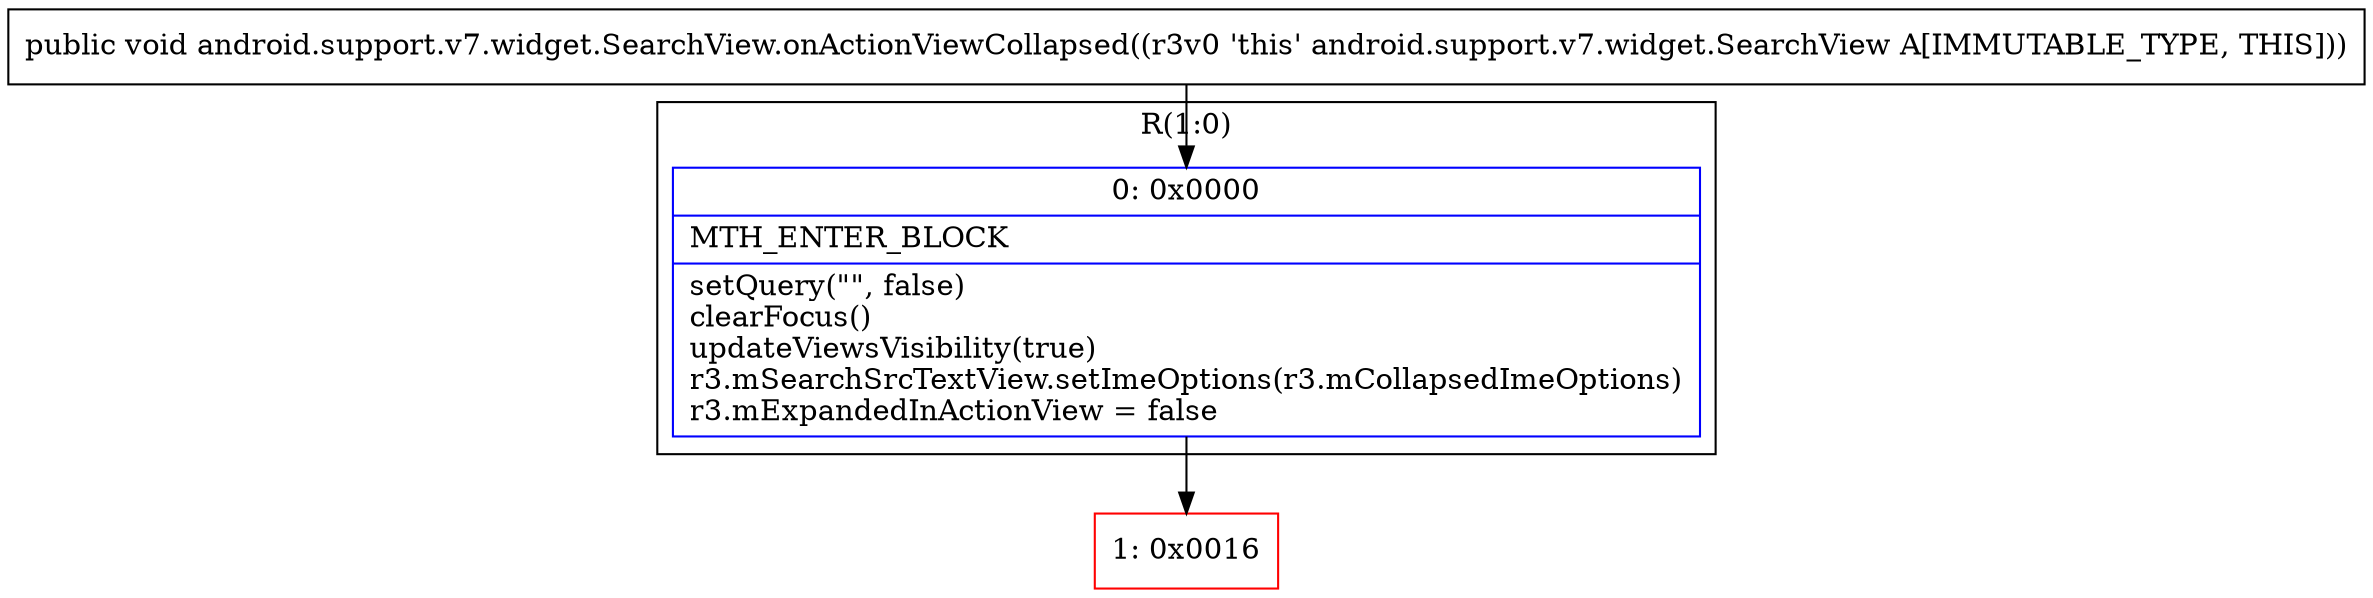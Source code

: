 digraph "CFG forandroid.support.v7.widget.SearchView.onActionViewCollapsed()V" {
subgraph cluster_Region_935055196 {
label = "R(1:0)";
node [shape=record,color=blue];
Node_0 [shape=record,label="{0\:\ 0x0000|MTH_ENTER_BLOCK\l|setQuery(\"\", false)\lclearFocus()\lupdateViewsVisibility(true)\lr3.mSearchSrcTextView.setImeOptions(r3.mCollapsedImeOptions)\lr3.mExpandedInActionView = false\l}"];
}
Node_1 [shape=record,color=red,label="{1\:\ 0x0016}"];
MethodNode[shape=record,label="{public void android.support.v7.widget.SearchView.onActionViewCollapsed((r3v0 'this' android.support.v7.widget.SearchView A[IMMUTABLE_TYPE, THIS])) }"];
MethodNode -> Node_0;
Node_0 -> Node_1;
}

